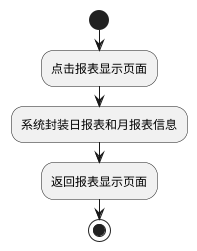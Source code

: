 @startuml
'https://plantuml.com/activity-diagram-beta
/'点击报表显示页面，系统封装日报表和月报表信息，返回报表显示页面'/
start
:点击报表显示页面;
:系统封装日报表和月报表信息;
:返回报表显示页面;
stop

@enduml
